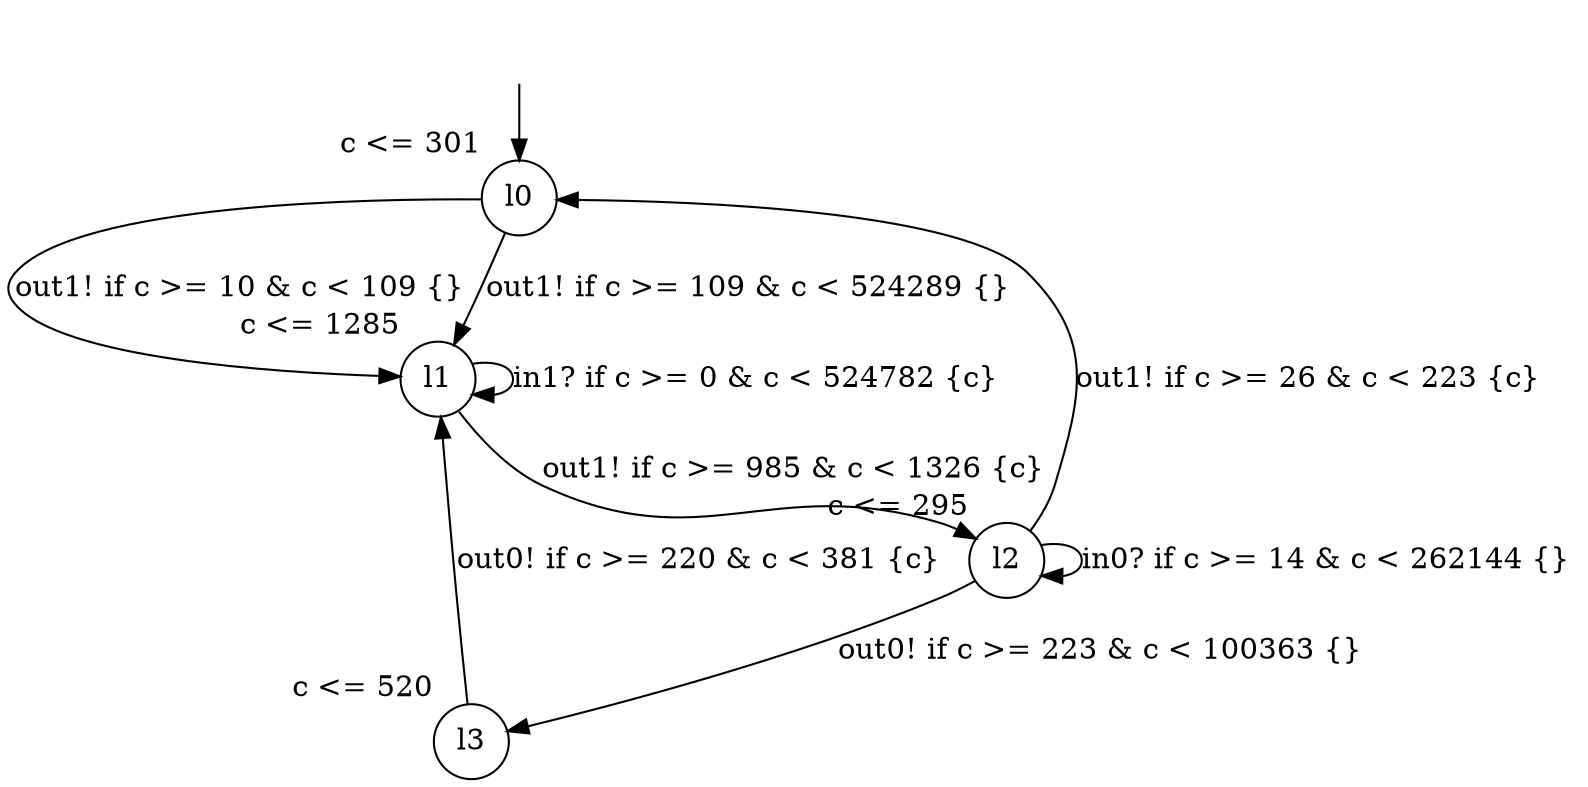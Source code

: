 digraph g {
__start0 [label="" shape="none"];
l0 [shape="circle" margin=0 label="l0", xlabel="c <= 301"];
l1 [shape="circle" margin=0 label="l1", xlabel="c <= 1285"];
l2 [shape="circle" margin=0 label="l2", xlabel="c <= 295"];
l3 [shape="circle" margin=0 label="l3", xlabel="c <= 520"];
l0 -> l1 [label="out1! if c >= 10 & c < 109 {} "];
l0 -> l1 [label="out1! if c >= 109 & c < 524289 {} "];
l1 -> l1 [label="in1? if c >= 0 & c < 524782 {c} "];
l1 -> l2 [label="out1! if c >= 985 & c < 1326 {c} "];
l2 -> l2 [label="in0? if c >= 14 & c < 262144 {} "];
l2 -> l3 [label="out0! if c >= 223 & c < 100363 {} "];
l2 -> l0 [label="out1! if c >= 26 & c < 223 {c} "];
l3 -> l1 [label="out0! if c >= 220 & c < 381 {c} "];
__start0 -> l0;
}
